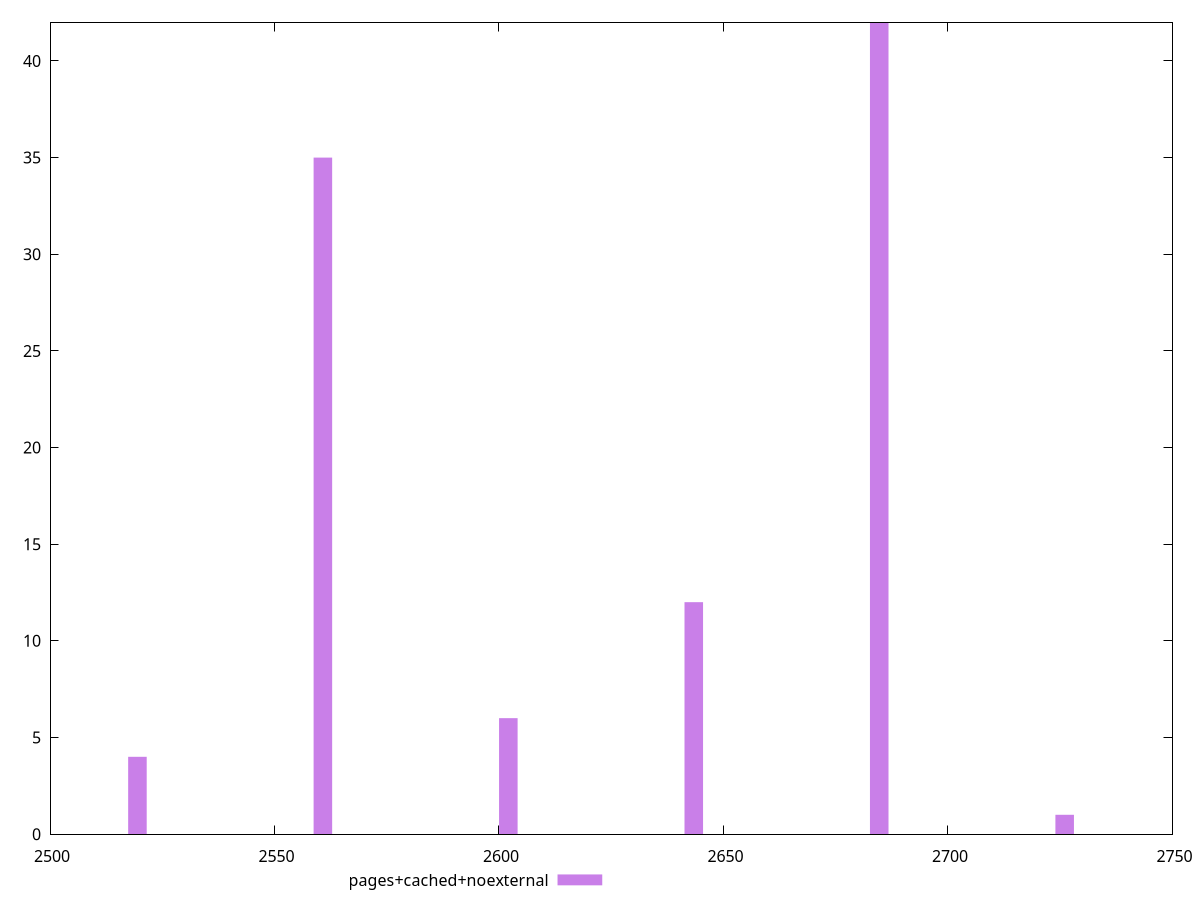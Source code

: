 $_pagesCachedNoexternal <<EOF
2560.775000415316 35
2684.683468177347 42
2519.4721778279722 4
2643.3806455900035 12
2602.07782300266 6
2725.986290764691 1
EOF
$_pagesCachedNoexternalNojs <<EOF
EOF
set key outside below
set terminal pngcairo
set output "report_00006_2020-11-02T20-21-41.718Z/speed-index/speed-index_pages+cached+noexternal_pages+cached+noexternal+nojs+hist.png"
set boxwidth 4.130282258734378
set style fill transparent solid 0.5 noborder
set yrange [0:42]
plot $_pagesCachedNoexternal title "pages+cached+noexternal" with boxes ,$_pagesCachedNoexternalNojs title "pages+cached+noexternal+nojs" with boxes ,